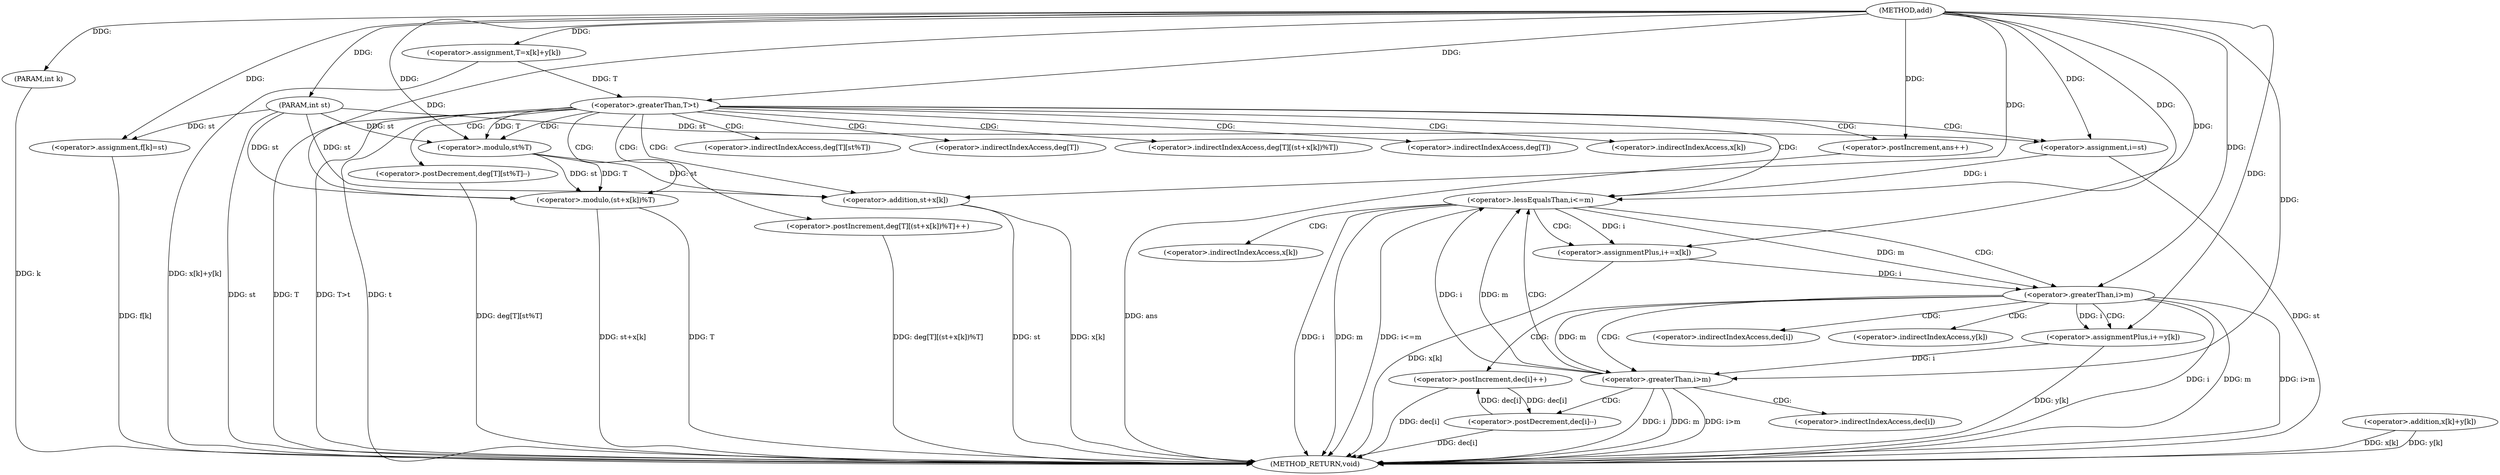 digraph "add" {  
"1000101" [label = "(METHOD,add)" ]
"1000188" [label = "(METHOD_RETURN,void)" ]
"1000102" [label = "(PARAM,int st)" ]
"1000103" [label = "(PARAM,int k)" ]
"1000105" [label = "(<operator>.assignment,f[k]=st)" ]
"1000111" [label = "(<operator>.assignment,T=x[k]+y[k])" ]
"1000121" [label = "(<operator>.greaterThan,T>t)" ]
"1000113" [label = "(<operator>.addition,x[k]+y[k])" ]
"1000127" [label = "(<operator>.assignment,i=st)" ]
"1000130" [label = "(<operator>.lessEqualsThan,i<=m)" ]
"1000134" [label = "(<operator>.assignmentPlus,i+=x[k])" ]
"1000144" [label = "(<operator>.postIncrement,dec[i]++)" ]
"1000148" [label = "(<operator>.assignmentPlus,i+=y[k])" ]
"1000158" [label = "(<operator>.postDecrement,dec[i]--)" ]
"1000165" [label = "(<operator>.postDecrement,deg[T][st%T]--)" ]
"1000140" [label = "(<operator>.greaterThan,i>m)" ]
"1000154" [label = "(<operator>.greaterThan,i>m)" ]
"1000174" [label = "(<operator>.postIncrement,deg[T][(st+x[k])%T]++)" ]
"1000186" [label = "(<operator>.postIncrement,ans++)" ]
"1000170" [label = "(<operator>.modulo,st%T)" ]
"1000179" [label = "(<operator>.modulo,(st+x[k])%T)" ]
"1000180" [label = "(<operator>.addition,st+x[k])" ]
"1000136" [label = "(<operator>.indirectIndexAccess,x[k])" ]
"1000145" [label = "(<operator>.indirectIndexAccess,dec[i])" ]
"1000150" [label = "(<operator>.indirectIndexAccess,y[k])" ]
"1000159" [label = "(<operator>.indirectIndexAccess,dec[i])" ]
"1000166" [label = "(<operator>.indirectIndexAccess,deg[T][st%T])" ]
"1000167" [label = "(<operator>.indirectIndexAccess,deg[T])" ]
"1000175" [label = "(<operator>.indirectIndexAccess,deg[T][(st+x[k])%T])" ]
"1000176" [label = "(<operator>.indirectIndexAccess,deg[T])" ]
"1000182" [label = "(<operator>.indirectIndexAccess,x[k])" ]
  "1000102" -> "1000188"  [ label = "DDG: st"] 
  "1000103" -> "1000188"  [ label = "DDG: k"] 
  "1000105" -> "1000188"  [ label = "DDG: f[k]"] 
  "1000113" -> "1000188"  [ label = "DDG: x[k]"] 
  "1000113" -> "1000188"  [ label = "DDG: y[k]"] 
  "1000111" -> "1000188"  [ label = "DDG: x[k]+y[k]"] 
  "1000121" -> "1000188"  [ label = "DDG: T"] 
  "1000121" -> "1000188"  [ label = "DDG: T>t"] 
  "1000165" -> "1000188"  [ label = "DDG: deg[T][st%T]"] 
  "1000180" -> "1000188"  [ label = "DDG: st"] 
  "1000180" -> "1000188"  [ label = "DDG: x[k]"] 
  "1000179" -> "1000188"  [ label = "DDG: st+x[k]"] 
  "1000179" -> "1000188"  [ label = "DDG: T"] 
  "1000174" -> "1000188"  [ label = "DDG: deg[T][(st+x[k])%T]"] 
  "1000127" -> "1000188"  [ label = "DDG: st"] 
  "1000130" -> "1000188"  [ label = "DDG: i"] 
  "1000130" -> "1000188"  [ label = "DDG: m"] 
  "1000130" -> "1000188"  [ label = "DDG: i<=m"] 
  "1000134" -> "1000188"  [ label = "DDG: x[k]"] 
  "1000140" -> "1000188"  [ label = "DDG: i"] 
  "1000140" -> "1000188"  [ label = "DDG: m"] 
  "1000140" -> "1000188"  [ label = "DDG: i>m"] 
  "1000144" -> "1000188"  [ label = "DDG: dec[i]"] 
  "1000148" -> "1000188"  [ label = "DDG: y[k]"] 
  "1000154" -> "1000188"  [ label = "DDG: i"] 
  "1000154" -> "1000188"  [ label = "DDG: m"] 
  "1000154" -> "1000188"  [ label = "DDG: i>m"] 
  "1000158" -> "1000188"  [ label = "DDG: dec[i]"] 
  "1000121" -> "1000188"  [ label = "DDG: t"] 
  "1000186" -> "1000188"  [ label = "DDG: ans"] 
  "1000101" -> "1000102"  [ label = "DDG: "] 
  "1000101" -> "1000103"  [ label = "DDG: "] 
  "1000102" -> "1000105"  [ label = "DDG: st"] 
  "1000101" -> "1000105"  [ label = "DDG: "] 
  "1000101" -> "1000111"  [ label = "DDG: "] 
  "1000111" -> "1000121"  [ label = "DDG: T"] 
  "1000101" -> "1000121"  [ label = "DDG: "] 
  "1000102" -> "1000127"  [ label = "DDG: st"] 
  "1000101" -> "1000127"  [ label = "DDG: "] 
  "1000127" -> "1000130"  [ label = "DDG: i"] 
  "1000154" -> "1000130"  [ label = "DDG: i"] 
  "1000101" -> "1000130"  [ label = "DDG: "] 
  "1000154" -> "1000130"  [ label = "DDG: m"] 
  "1000130" -> "1000134"  [ label = "DDG: i"] 
  "1000101" -> "1000134"  [ label = "DDG: "] 
  "1000158" -> "1000144"  [ label = "DDG: dec[i]"] 
  "1000140" -> "1000148"  [ label = "DDG: i"] 
  "1000101" -> "1000148"  [ label = "DDG: "] 
  "1000144" -> "1000158"  [ label = "DDG: dec[i]"] 
  "1000134" -> "1000140"  [ label = "DDG: i"] 
  "1000101" -> "1000140"  [ label = "DDG: "] 
  "1000130" -> "1000140"  [ label = "DDG: m"] 
  "1000148" -> "1000154"  [ label = "DDG: i"] 
  "1000101" -> "1000154"  [ label = "DDG: "] 
  "1000140" -> "1000154"  [ label = "DDG: m"] 
  "1000101" -> "1000186"  [ label = "DDG: "] 
  "1000102" -> "1000170"  [ label = "DDG: st"] 
  "1000101" -> "1000170"  [ label = "DDG: "] 
  "1000121" -> "1000170"  [ label = "DDG: T"] 
  "1000170" -> "1000179"  [ label = "DDG: st"] 
  "1000102" -> "1000179"  [ label = "DDG: st"] 
  "1000101" -> "1000179"  [ label = "DDG: "] 
  "1000170" -> "1000179"  [ label = "DDG: T"] 
  "1000170" -> "1000180"  [ label = "DDG: st"] 
  "1000102" -> "1000180"  [ label = "DDG: st"] 
  "1000101" -> "1000180"  [ label = "DDG: "] 
  "1000121" -> "1000174"  [ label = "CDG: "] 
  "1000121" -> "1000127"  [ label = "CDG: "] 
  "1000121" -> "1000182"  [ label = "CDG: "] 
  "1000121" -> "1000186"  [ label = "CDG: "] 
  "1000121" -> "1000166"  [ label = "CDG: "] 
  "1000121" -> "1000180"  [ label = "CDG: "] 
  "1000121" -> "1000165"  [ label = "CDG: "] 
  "1000121" -> "1000167"  [ label = "CDG: "] 
  "1000121" -> "1000175"  [ label = "CDG: "] 
  "1000121" -> "1000170"  [ label = "CDG: "] 
  "1000121" -> "1000179"  [ label = "CDG: "] 
  "1000121" -> "1000130"  [ label = "CDG: "] 
  "1000121" -> "1000176"  [ label = "CDG: "] 
  "1000130" -> "1000136"  [ label = "CDG: "] 
  "1000130" -> "1000140"  [ label = "CDG: "] 
  "1000130" -> "1000134"  [ label = "CDG: "] 
  "1000140" -> "1000150"  [ label = "CDG: "] 
  "1000140" -> "1000148"  [ label = "CDG: "] 
  "1000140" -> "1000144"  [ label = "CDG: "] 
  "1000140" -> "1000154"  [ label = "CDG: "] 
  "1000140" -> "1000145"  [ label = "CDG: "] 
  "1000154" -> "1000159"  [ label = "CDG: "] 
  "1000154" -> "1000158"  [ label = "CDG: "] 
  "1000154" -> "1000130"  [ label = "CDG: "] 
}
